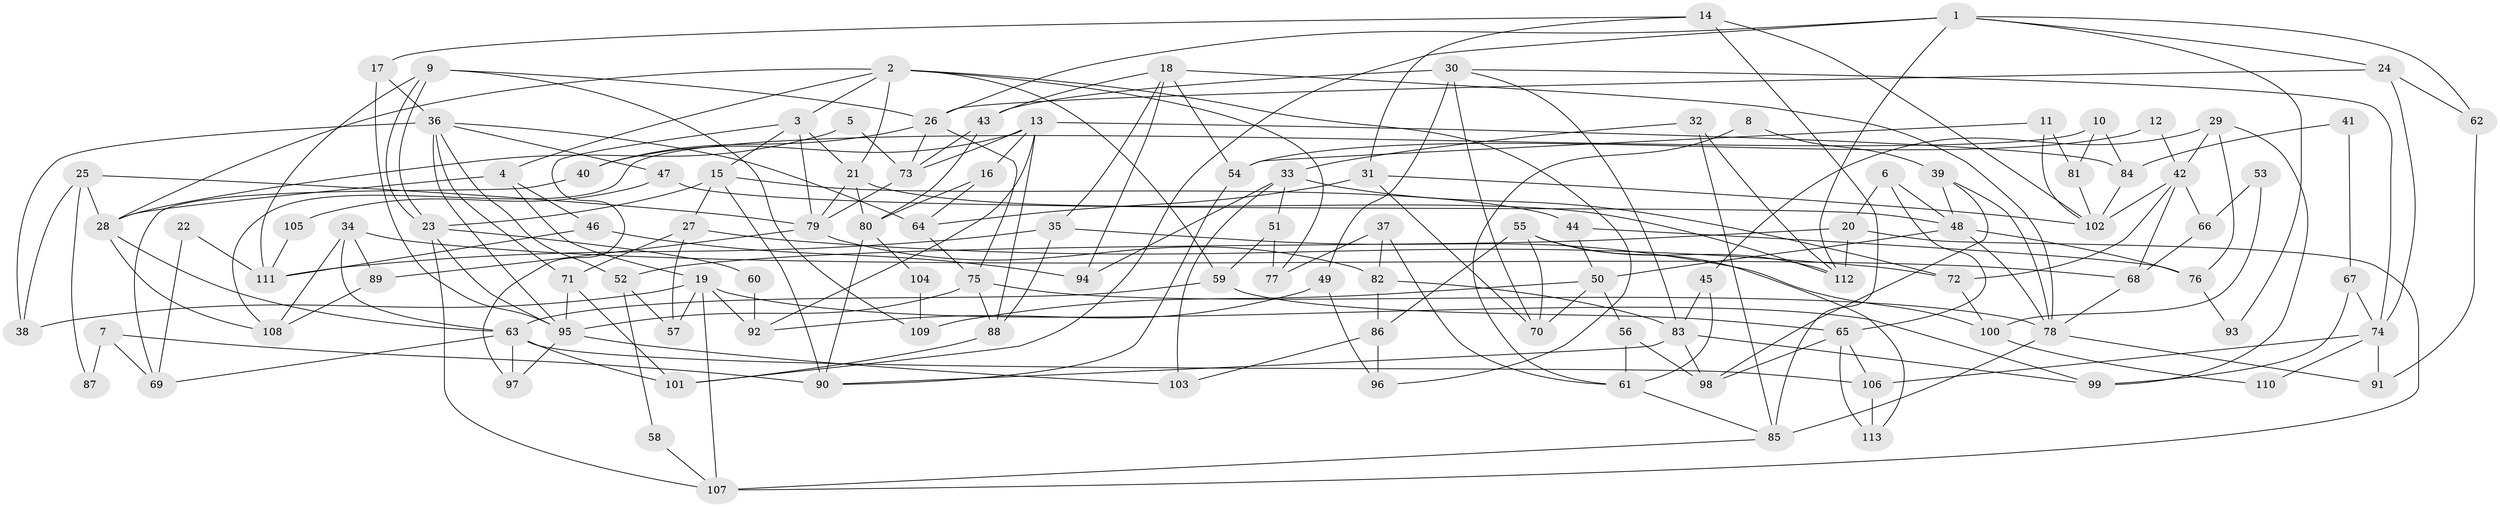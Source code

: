 // coarse degree distribution, {8: 0.08888888888888889, 21: 0.022222222222222223, 2: 0.1111111111111111, 6: 0.1111111111111111, 5: 0.044444444444444446, 13: 0.044444444444444446, 3: 0.24444444444444444, 7: 0.08888888888888889, 14: 0.044444444444444446, 4: 0.15555555555555556, 15: 0.022222222222222223, 9: 0.022222222222222223}
// Generated by graph-tools (version 1.1) at 2025/18/03/04/25 18:18:53]
// undirected, 113 vertices, 226 edges
graph export_dot {
graph [start="1"]
  node [color=gray90,style=filled];
  1;
  2;
  3;
  4;
  5;
  6;
  7;
  8;
  9;
  10;
  11;
  12;
  13;
  14;
  15;
  16;
  17;
  18;
  19;
  20;
  21;
  22;
  23;
  24;
  25;
  26;
  27;
  28;
  29;
  30;
  31;
  32;
  33;
  34;
  35;
  36;
  37;
  38;
  39;
  40;
  41;
  42;
  43;
  44;
  45;
  46;
  47;
  48;
  49;
  50;
  51;
  52;
  53;
  54;
  55;
  56;
  57;
  58;
  59;
  60;
  61;
  62;
  63;
  64;
  65;
  66;
  67;
  68;
  69;
  70;
  71;
  72;
  73;
  74;
  75;
  76;
  77;
  78;
  79;
  80;
  81;
  82;
  83;
  84;
  85;
  86;
  87;
  88;
  89;
  90;
  91;
  92;
  93;
  94;
  95;
  96;
  97;
  98;
  99;
  100;
  101;
  102;
  103;
  104;
  105;
  106;
  107;
  108;
  109;
  110;
  111;
  112;
  113;
  1 -- 101;
  1 -- 26;
  1 -- 24;
  1 -- 62;
  1 -- 93;
  1 -- 112;
  2 -- 21;
  2 -- 3;
  2 -- 4;
  2 -- 28;
  2 -- 59;
  2 -- 77;
  2 -- 96;
  3 -- 21;
  3 -- 97;
  3 -- 15;
  3 -- 79;
  4 -- 28;
  4 -- 19;
  4 -- 46;
  5 -- 28;
  5 -- 73;
  6 -- 20;
  6 -- 65;
  6 -- 48;
  7 -- 69;
  7 -- 90;
  7 -- 87;
  8 -- 39;
  8 -- 61;
  9 -- 23;
  9 -- 23;
  9 -- 111;
  9 -- 26;
  9 -- 109;
  10 -- 108;
  10 -- 84;
  10 -- 81;
  11 -- 102;
  11 -- 54;
  11 -- 81;
  12 -- 54;
  12 -- 42;
  13 -- 73;
  13 -- 16;
  13 -- 40;
  13 -- 84;
  13 -- 88;
  13 -- 92;
  14 -- 102;
  14 -- 17;
  14 -- 31;
  14 -- 85;
  15 -- 27;
  15 -- 23;
  15 -- 44;
  15 -- 90;
  16 -- 64;
  16 -- 80;
  17 -- 95;
  17 -- 36;
  18 -- 43;
  18 -- 78;
  18 -- 35;
  18 -- 54;
  18 -- 94;
  19 -- 107;
  19 -- 38;
  19 -- 57;
  19 -- 92;
  19 -- 99;
  20 -- 112;
  20 -- 107;
  20 -- 52;
  21 -- 112;
  21 -- 79;
  21 -- 80;
  22 -- 111;
  22 -- 69;
  23 -- 60;
  23 -- 95;
  23 -- 107;
  24 -- 26;
  24 -- 62;
  24 -- 74;
  25 -- 79;
  25 -- 38;
  25 -- 28;
  25 -- 87;
  26 -- 75;
  26 -- 40;
  26 -- 73;
  27 -- 72;
  27 -- 57;
  27 -- 71;
  28 -- 63;
  28 -- 108;
  29 -- 99;
  29 -- 76;
  29 -- 42;
  29 -- 45;
  30 -- 70;
  30 -- 74;
  30 -- 43;
  30 -- 49;
  30 -- 83;
  31 -- 64;
  31 -- 70;
  31 -- 102;
  32 -- 85;
  32 -- 112;
  32 -- 33;
  33 -- 103;
  33 -- 51;
  33 -- 72;
  33 -- 94;
  34 -- 63;
  34 -- 89;
  34 -- 68;
  34 -- 108;
  35 -- 88;
  35 -- 100;
  35 -- 111;
  36 -- 71;
  36 -- 95;
  36 -- 38;
  36 -- 47;
  36 -- 52;
  36 -- 64;
  37 -- 77;
  37 -- 61;
  37 -- 82;
  39 -- 98;
  39 -- 48;
  39 -- 78;
  40 -- 69;
  41 -- 84;
  41 -- 67;
  42 -- 102;
  42 -- 66;
  42 -- 68;
  42 -- 72;
  43 -- 80;
  43 -- 73;
  44 -- 50;
  44 -- 76;
  45 -- 83;
  45 -- 61;
  46 -- 94;
  46 -- 111;
  47 -- 48;
  47 -- 105;
  48 -- 78;
  48 -- 50;
  48 -- 76;
  49 -- 92;
  49 -- 96;
  50 -- 70;
  50 -- 56;
  50 -- 109;
  51 -- 59;
  51 -- 77;
  52 -- 57;
  52 -- 58;
  53 -- 100;
  53 -- 66;
  54 -- 90;
  55 -- 86;
  55 -- 113;
  55 -- 70;
  55 -- 112;
  56 -- 61;
  56 -- 98;
  58 -- 107;
  59 -- 65;
  59 -- 63;
  60 -- 92;
  61 -- 85;
  62 -- 91;
  63 -- 69;
  63 -- 97;
  63 -- 101;
  63 -- 106;
  64 -- 75;
  65 -- 106;
  65 -- 98;
  65 -- 113;
  66 -- 68;
  67 -- 99;
  67 -- 74;
  68 -- 78;
  71 -- 95;
  71 -- 101;
  72 -- 100;
  73 -- 79;
  74 -- 91;
  74 -- 106;
  74 -- 110;
  75 -- 88;
  75 -- 78;
  75 -- 95;
  76 -- 93;
  78 -- 85;
  78 -- 91;
  79 -- 82;
  79 -- 89;
  80 -- 90;
  80 -- 104;
  81 -- 102;
  82 -- 83;
  82 -- 86;
  83 -- 90;
  83 -- 98;
  83 -- 99;
  84 -- 102;
  85 -- 107;
  86 -- 96;
  86 -- 103;
  88 -- 101;
  89 -- 108;
  95 -- 97;
  95 -- 103;
  100 -- 110;
  104 -- 109;
  105 -- 111;
  106 -- 113;
}

